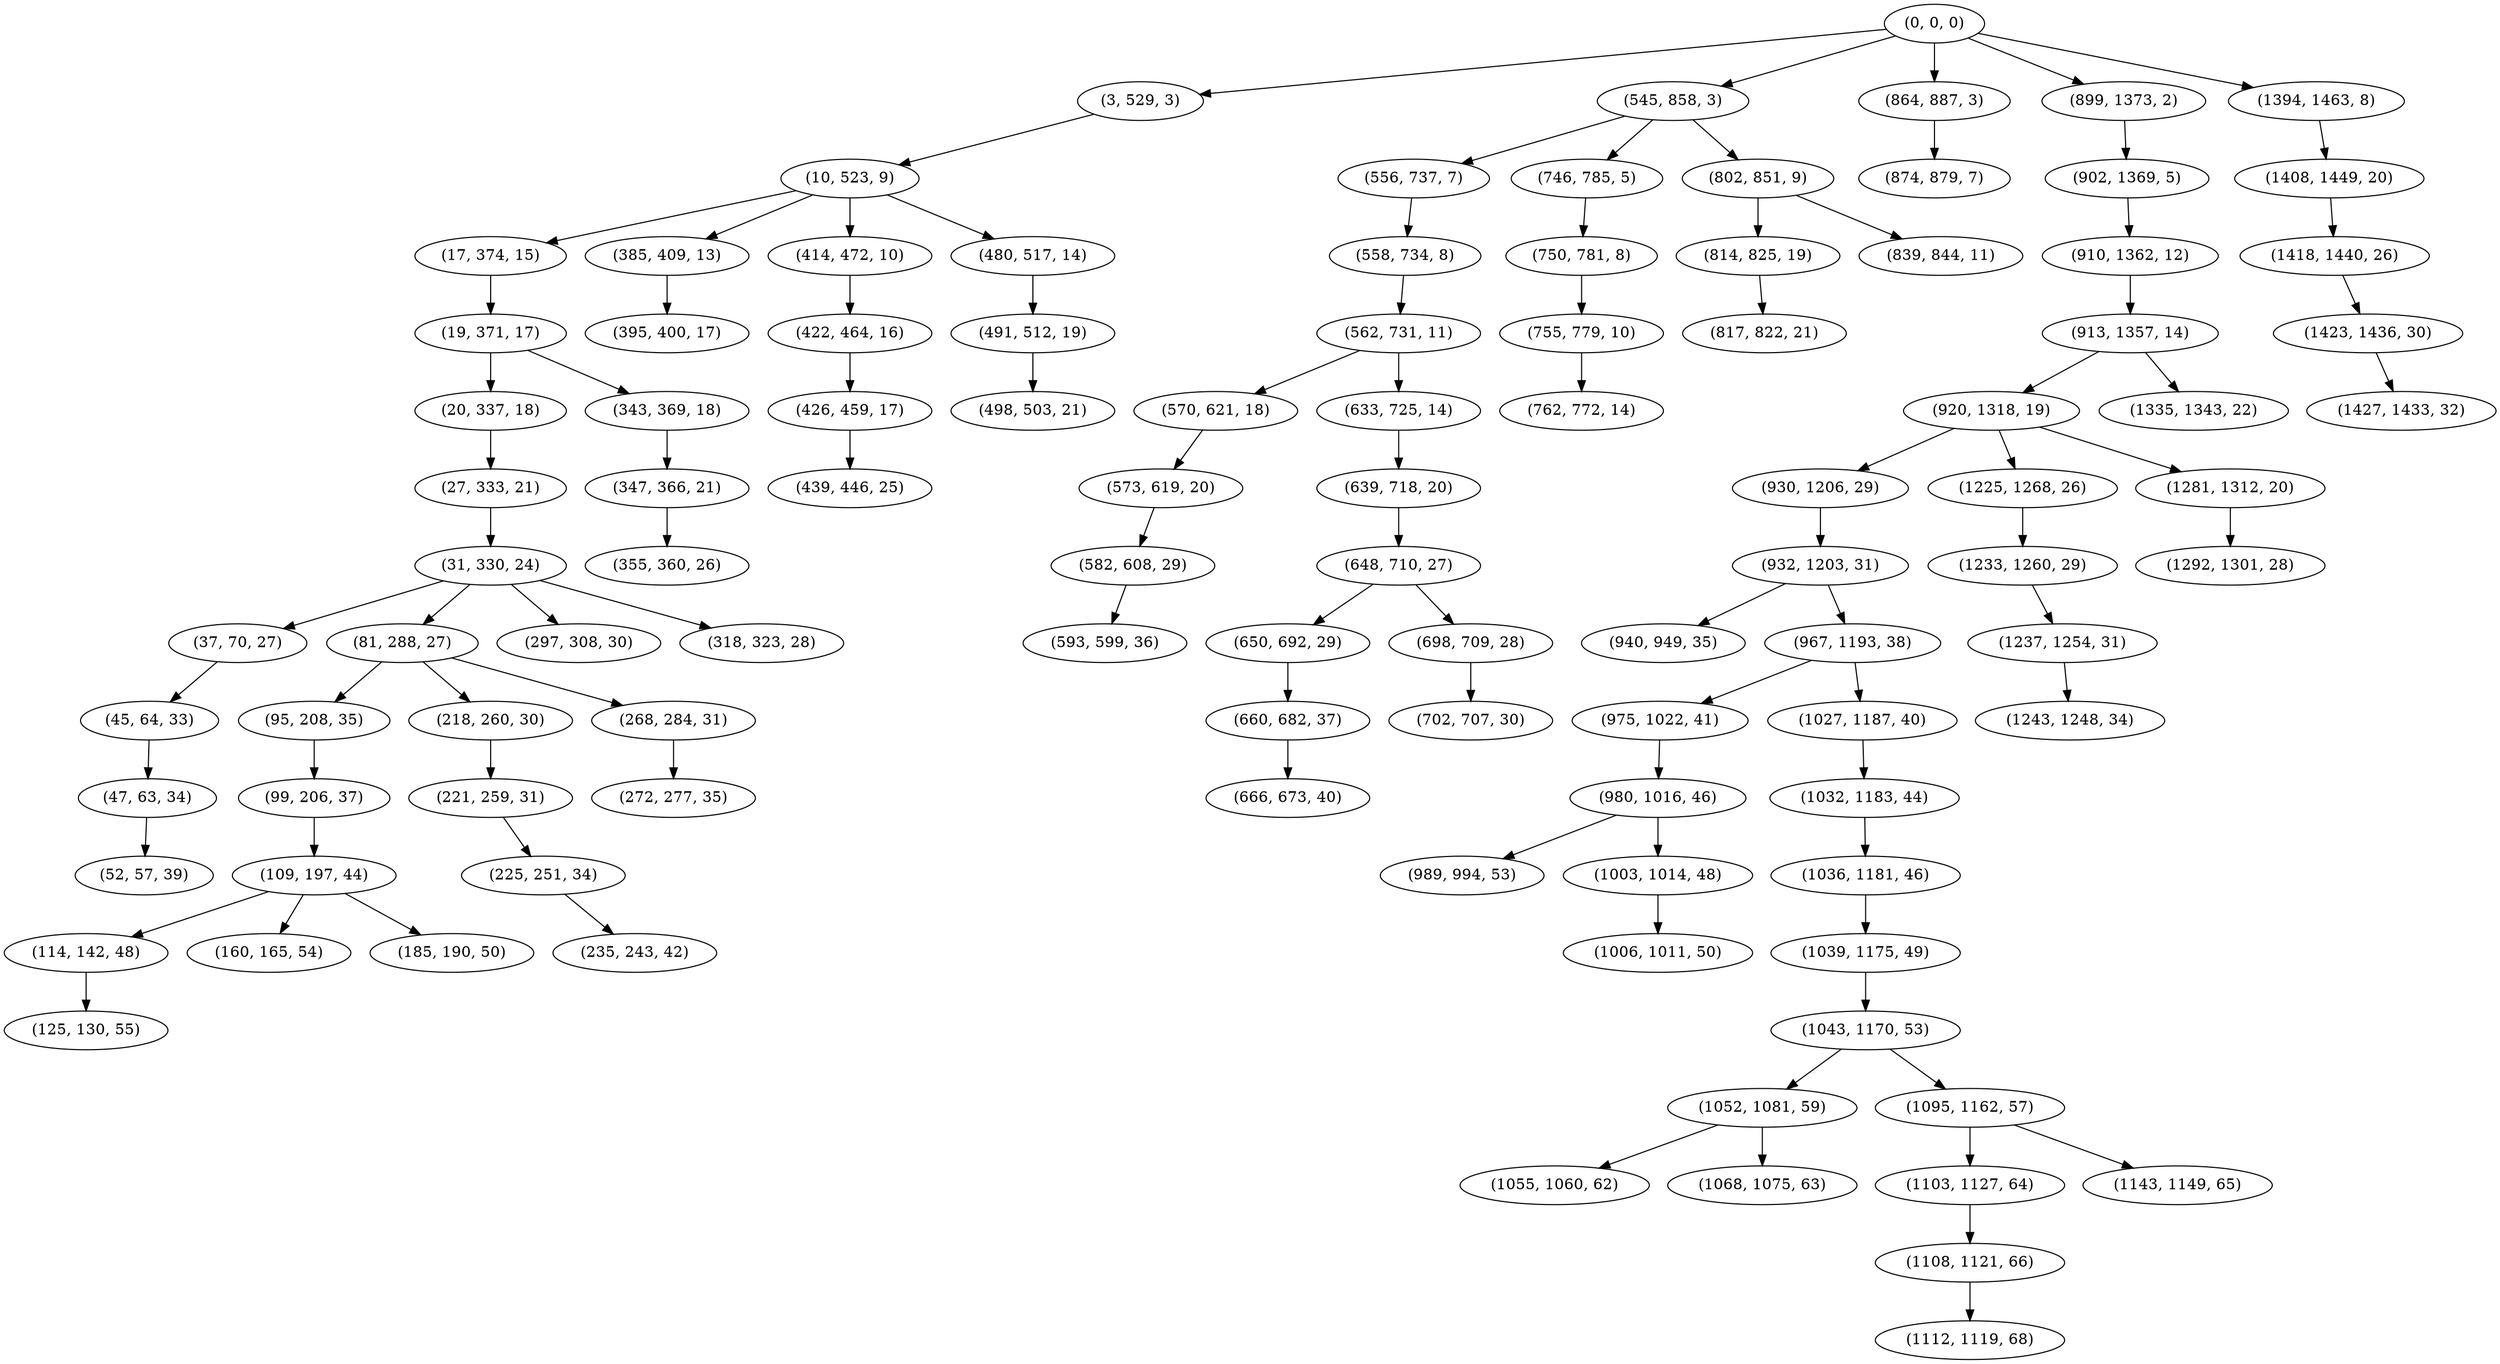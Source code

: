 digraph tree {
    "(0, 0, 0)";
    "(3, 529, 3)";
    "(10, 523, 9)";
    "(17, 374, 15)";
    "(19, 371, 17)";
    "(20, 337, 18)";
    "(27, 333, 21)";
    "(31, 330, 24)";
    "(37, 70, 27)";
    "(45, 64, 33)";
    "(47, 63, 34)";
    "(52, 57, 39)";
    "(81, 288, 27)";
    "(95, 208, 35)";
    "(99, 206, 37)";
    "(109, 197, 44)";
    "(114, 142, 48)";
    "(125, 130, 55)";
    "(160, 165, 54)";
    "(185, 190, 50)";
    "(218, 260, 30)";
    "(221, 259, 31)";
    "(225, 251, 34)";
    "(235, 243, 42)";
    "(268, 284, 31)";
    "(272, 277, 35)";
    "(297, 308, 30)";
    "(318, 323, 28)";
    "(343, 369, 18)";
    "(347, 366, 21)";
    "(355, 360, 26)";
    "(385, 409, 13)";
    "(395, 400, 17)";
    "(414, 472, 10)";
    "(422, 464, 16)";
    "(426, 459, 17)";
    "(439, 446, 25)";
    "(480, 517, 14)";
    "(491, 512, 19)";
    "(498, 503, 21)";
    "(545, 858, 3)";
    "(556, 737, 7)";
    "(558, 734, 8)";
    "(562, 731, 11)";
    "(570, 621, 18)";
    "(573, 619, 20)";
    "(582, 608, 29)";
    "(593, 599, 36)";
    "(633, 725, 14)";
    "(639, 718, 20)";
    "(648, 710, 27)";
    "(650, 692, 29)";
    "(660, 682, 37)";
    "(666, 673, 40)";
    "(698, 709, 28)";
    "(702, 707, 30)";
    "(746, 785, 5)";
    "(750, 781, 8)";
    "(755, 779, 10)";
    "(762, 772, 14)";
    "(802, 851, 9)";
    "(814, 825, 19)";
    "(817, 822, 21)";
    "(839, 844, 11)";
    "(864, 887, 3)";
    "(874, 879, 7)";
    "(899, 1373, 2)";
    "(902, 1369, 5)";
    "(910, 1362, 12)";
    "(913, 1357, 14)";
    "(920, 1318, 19)";
    "(930, 1206, 29)";
    "(932, 1203, 31)";
    "(940, 949, 35)";
    "(967, 1193, 38)";
    "(975, 1022, 41)";
    "(980, 1016, 46)";
    "(989, 994, 53)";
    "(1003, 1014, 48)";
    "(1006, 1011, 50)";
    "(1027, 1187, 40)";
    "(1032, 1183, 44)";
    "(1036, 1181, 46)";
    "(1039, 1175, 49)";
    "(1043, 1170, 53)";
    "(1052, 1081, 59)";
    "(1055, 1060, 62)";
    "(1068, 1075, 63)";
    "(1095, 1162, 57)";
    "(1103, 1127, 64)";
    "(1108, 1121, 66)";
    "(1112, 1119, 68)";
    "(1143, 1149, 65)";
    "(1225, 1268, 26)";
    "(1233, 1260, 29)";
    "(1237, 1254, 31)";
    "(1243, 1248, 34)";
    "(1281, 1312, 20)";
    "(1292, 1301, 28)";
    "(1335, 1343, 22)";
    "(1394, 1463, 8)";
    "(1408, 1449, 20)";
    "(1418, 1440, 26)";
    "(1423, 1436, 30)";
    "(1427, 1433, 32)";
    "(0, 0, 0)" -> "(3, 529, 3)";
    "(0, 0, 0)" -> "(545, 858, 3)";
    "(0, 0, 0)" -> "(864, 887, 3)";
    "(0, 0, 0)" -> "(899, 1373, 2)";
    "(0, 0, 0)" -> "(1394, 1463, 8)";
    "(3, 529, 3)" -> "(10, 523, 9)";
    "(10, 523, 9)" -> "(17, 374, 15)";
    "(10, 523, 9)" -> "(385, 409, 13)";
    "(10, 523, 9)" -> "(414, 472, 10)";
    "(10, 523, 9)" -> "(480, 517, 14)";
    "(17, 374, 15)" -> "(19, 371, 17)";
    "(19, 371, 17)" -> "(20, 337, 18)";
    "(19, 371, 17)" -> "(343, 369, 18)";
    "(20, 337, 18)" -> "(27, 333, 21)";
    "(27, 333, 21)" -> "(31, 330, 24)";
    "(31, 330, 24)" -> "(37, 70, 27)";
    "(31, 330, 24)" -> "(81, 288, 27)";
    "(31, 330, 24)" -> "(297, 308, 30)";
    "(31, 330, 24)" -> "(318, 323, 28)";
    "(37, 70, 27)" -> "(45, 64, 33)";
    "(45, 64, 33)" -> "(47, 63, 34)";
    "(47, 63, 34)" -> "(52, 57, 39)";
    "(81, 288, 27)" -> "(95, 208, 35)";
    "(81, 288, 27)" -> "(218, 260, 30)";
    "(81, 288, 27)" -> "(268, 284, 31)";
    "(95, 208, 35)" -> "(99, 206, 37)";
    "(99, 206, 37)" -> "(109, 197, 44)";
    "(109, 197, 44)" -> "(114, 142, 48)";
    "(109, 197, 44)" -> "(160, 165, 54)";
    "(109, 197, 44)" -> "(185, 190, 50)";
    "(114, 142, 48)" -> "(125, 130, 55)";
    "(218, 260, 30)" -> "(221, 259, 31)";
    "(221, 259, 31)" -> "(225, 251, 34)";
    "(225, 251, 34)" -> "(235, 243, 42)";
    "(268, 284, 31)" -> "(272, 277, 35)";
    "(343, 369, 18)" -> "(347, 366, 21)";
    "(347, 366, 21)" -> "(355, 360, 26)";
    "(385, 409, 13)" -> "(395, 400, 17)";
    "(414, 472, 10)" -> "(422, 464, 16)";
    "(422, 464, 16)" -> "(426, 459, 17)";
    "(426, 459, 17)" -> "(439, 446, 25)";
    "(480, 517, 14)" -> "(491, 512, 19)";
    "(491, 512, 19)" -> "(498, 503, 21)";
    "(545, 858, 3)" -> "(556, 737, 7)";
    "(545, 858, 3)" -> "(746, 785, 5)";
    "(545, 858, 3)" -> "(802, 851, 9)";
    "(556, 737, 7)" -> "(558, 734, 8)";
    "(558, 734, 8)" -> "(562, 731, 11)";
    "(562, 731, 11)" -> "(570, 621, 18)";
    "(562, 731, 11)" -> "(633, 725, 14)";
    "(570, 621, 18)" -> "(573, 619, 20)";
    "(573, 619, 20)" -> "(582, 608, 29)";
    "(582, 608, 29)" -> "(593, 599, 36)";
    "(633, 725, 14)" -> "(639, 718, 20)";
    "(639, 718, 20)" -> "(648, 710, 27)";
    "(648, 710, 27)" -> "(650, 692, 29)";
    "(648, 710, 27)" -> "(698, 709, 28)";
    "(650, 692, 29)" -> "(660, 682, 37)";
    "(660, 682, 37)" -> "(666, 673, 40)";
    "(698, 709, 28)" -> "(702, 707, 30)";
    "(746, 785, 5)" -> "(750, 781, 8)";
    "(750, 781, 8)" -> "(755, 779, 10)";
    "(755, 779, 10)" -> "(762, 772, 14)";
    "(802, 851, 9)" -> "(814, 825, 19)";
    "(802, 851, 9)" -> "(839, 844, 11)";
    "(814, 825, 19)" -> "(817, 822, 21)";
    "(864, 887, 3)" -> "(874, 879, 7)";
    "(899, 1373, 2)" -> "(902, 1369, 5)";
    "(902, 1369, 5)" -> "(910, 1362, 12)";
    "(910, 1362, 12)" -> "(913, 1357, 14)";
    "(913, 1357, 14)" -> "(920, 1318, 19)";
    "(913, 1357, 14)" -> "(1335, 1343, 22)";
    "(920, 1318, 19)" -> "(930, 1206, 29)";
    "(920, 1318, 19)" -> "(1225, 1268, 26)";
    "(920, 1318, 19)" -> "(1281, 1312, 20)";
    "(930, 1206, 29)" -> "(932, 1203, 31)";
    "(932, 1203, 31)" -> "(940, 949, 35)";
    "(932, 1203, 31)" -> "(967, 1193, 38)";
    "(967, 1193, 38)" -> "(975, 1022, 41)";
    "(967, 1193, 38)" -> "(1027, 1187, 40)";
    "(975, 1022, 41)" -> "(980, 1016, 46)";
    "(980, 1016, 46)" -> "(989, 994, 53)";
    "(980, 1016, 46)" -> "(1003, 1014, 48)";
    "(1003, 1014, 48)" -> "(1006, 1011, 50)";
    "(1027, 1187, 40)" -> "(1032, 1183, 44)";
    "(1032, 1183, 44)" -> "(1036, 1181, 46)";
    "(1036, 1181, 46)" -> "(1039, 1175, 49)";
    "(1039, 1175, 49)" -> "(1043, 1170, 53)";
    "(1043, 1170, 53)" -> "(1052, 1081, 59)";
    "(1043, 1170, 53)" -> "(1095, 1162, 57)";
    "(1052, 1081, 59)" -> "(1055, 1060, 62)";
    "(1052, 1081, 59)" -> "(1068, 1075, 63)";
    "(1095, 1162, 57)" -> "(1103, 1127, 64)";
    "(1095, 1162, 57)" -> "(1143, 1149, 65)";
    "(1103, 1127, 64)" -> "(1108, 1121, 66)";
    "(1108, 1121, 66)" -> "(1112, 1119, 68)";
    "(1225, 1268, 26)" -> "(1233, 1260, 29)";
    "(1233, 1260, 29)" -> "(1237, 1254, 31)";
    "(1237, 1254, 31)" -> "(1243, 1248, 34)";
    "(1281, 1312, 20)" -> "(1292, 1301, 28)";
    "(1394, 1463, 8)" -> "(1408, 1449, 20)";
    "(1408, 1449, 20)" -> "(1418, 1440, 26)";
    "(1418, 1440, 26)" -> "(1423, 1436, 30)";
    "(1423, 1436, 30)" -> "(1427, 1433, 32)";
}
